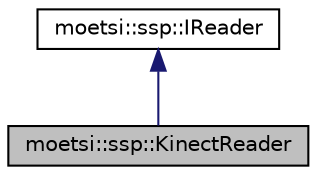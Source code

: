 digraph "moetsi::ssp::KinectReader"
{
 // LATEX_PDF_SIZE
  edge [fontname="Helvetica",fontsize="10",labelfontname="Helvetica",labelfontsize="10"];
  node [fontname="Helvetica",fontsize="10",shape=record];
  Node1 [label="moetsi::ssp::KinectReader",height=0.2,width=0.4,color="black", fillcolor="grey75", style="filled", fontcolor="black",tooltip=" "];
  Node2 -> Node1 [dir="back",color="midnightblue",fontsize="10",style="solid"];
  Node2 [label="moetsi::ssp::IReader",height=0.2,width=0.4,color="black", fillcolor="white", style="filled",URL="$classmoetsi_1_1ssp_1_1IReader.html",tooltip="SSP reader interface - abstract class."];
}
